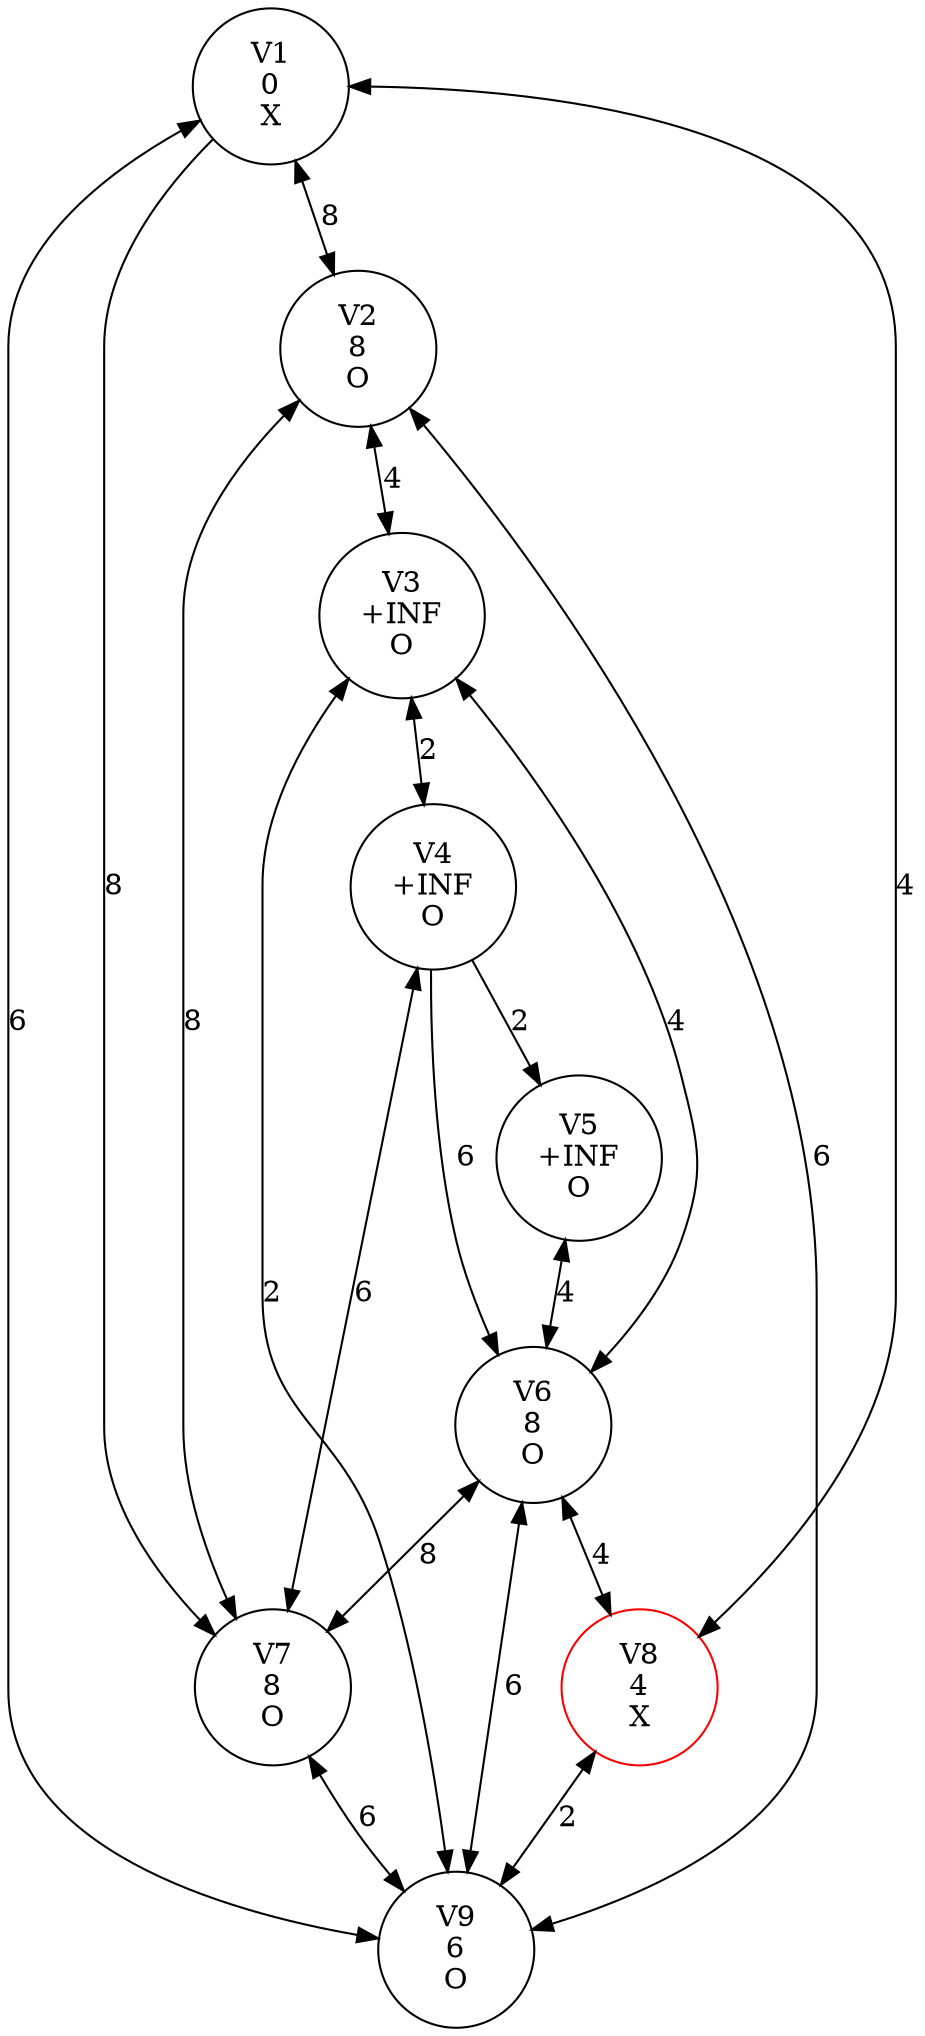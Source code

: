 digraph Iter2 {
v1[shape=circle,label="V1\n0\nX"];
v2[shape=circle,label="V2\n8\nO"];
v3[shape=circle,label="V3\n+INF\nO"];
v4[shape=circle,label="V4\n+INF\nO"];
v5[shape=circle,label="V5\n+INF\nO"];
v6[shape=circle,label="V6\n8\nO"];
v7[shape=circle,label="V7\n8\nO"];
v8[shape=circle,label="V8\n4\nX", color=Red];
v9[shape=circle,label="V9\n6\nO"];
v1 -> v2 [label="8", dir=both]
v1 -> v7 [label="8"]
v1 -> v8 [label="4", dir=both]
v1 -> v9 [label="6", dir=both]
v2 -> v3 [label="4", dir=both]
v2 -> v7 [label="8", dir=both]
v2 -> v9 [label="6", dir=both]
v3 -> v4 [label="2", dir=both]
v3 -> v6 [label="4", dir=both]
v3 -> v9 [label="2", dir=both]
v4 -> v5 [label="2"]
v4 -> v6 [label="6"]
v4 -> v7 [label="6", dir=both]
v5 -> v6 [label="4", dir=both]
v6 -> v7 [label="8", dir=both]
v6 -> v8 [label="4", dir=both]
v6 -> v9 [label="6", dir=both]
v7 -> v9 [label="6", dir=both]
v8 -> v9 [label="2", dir=both]
}
